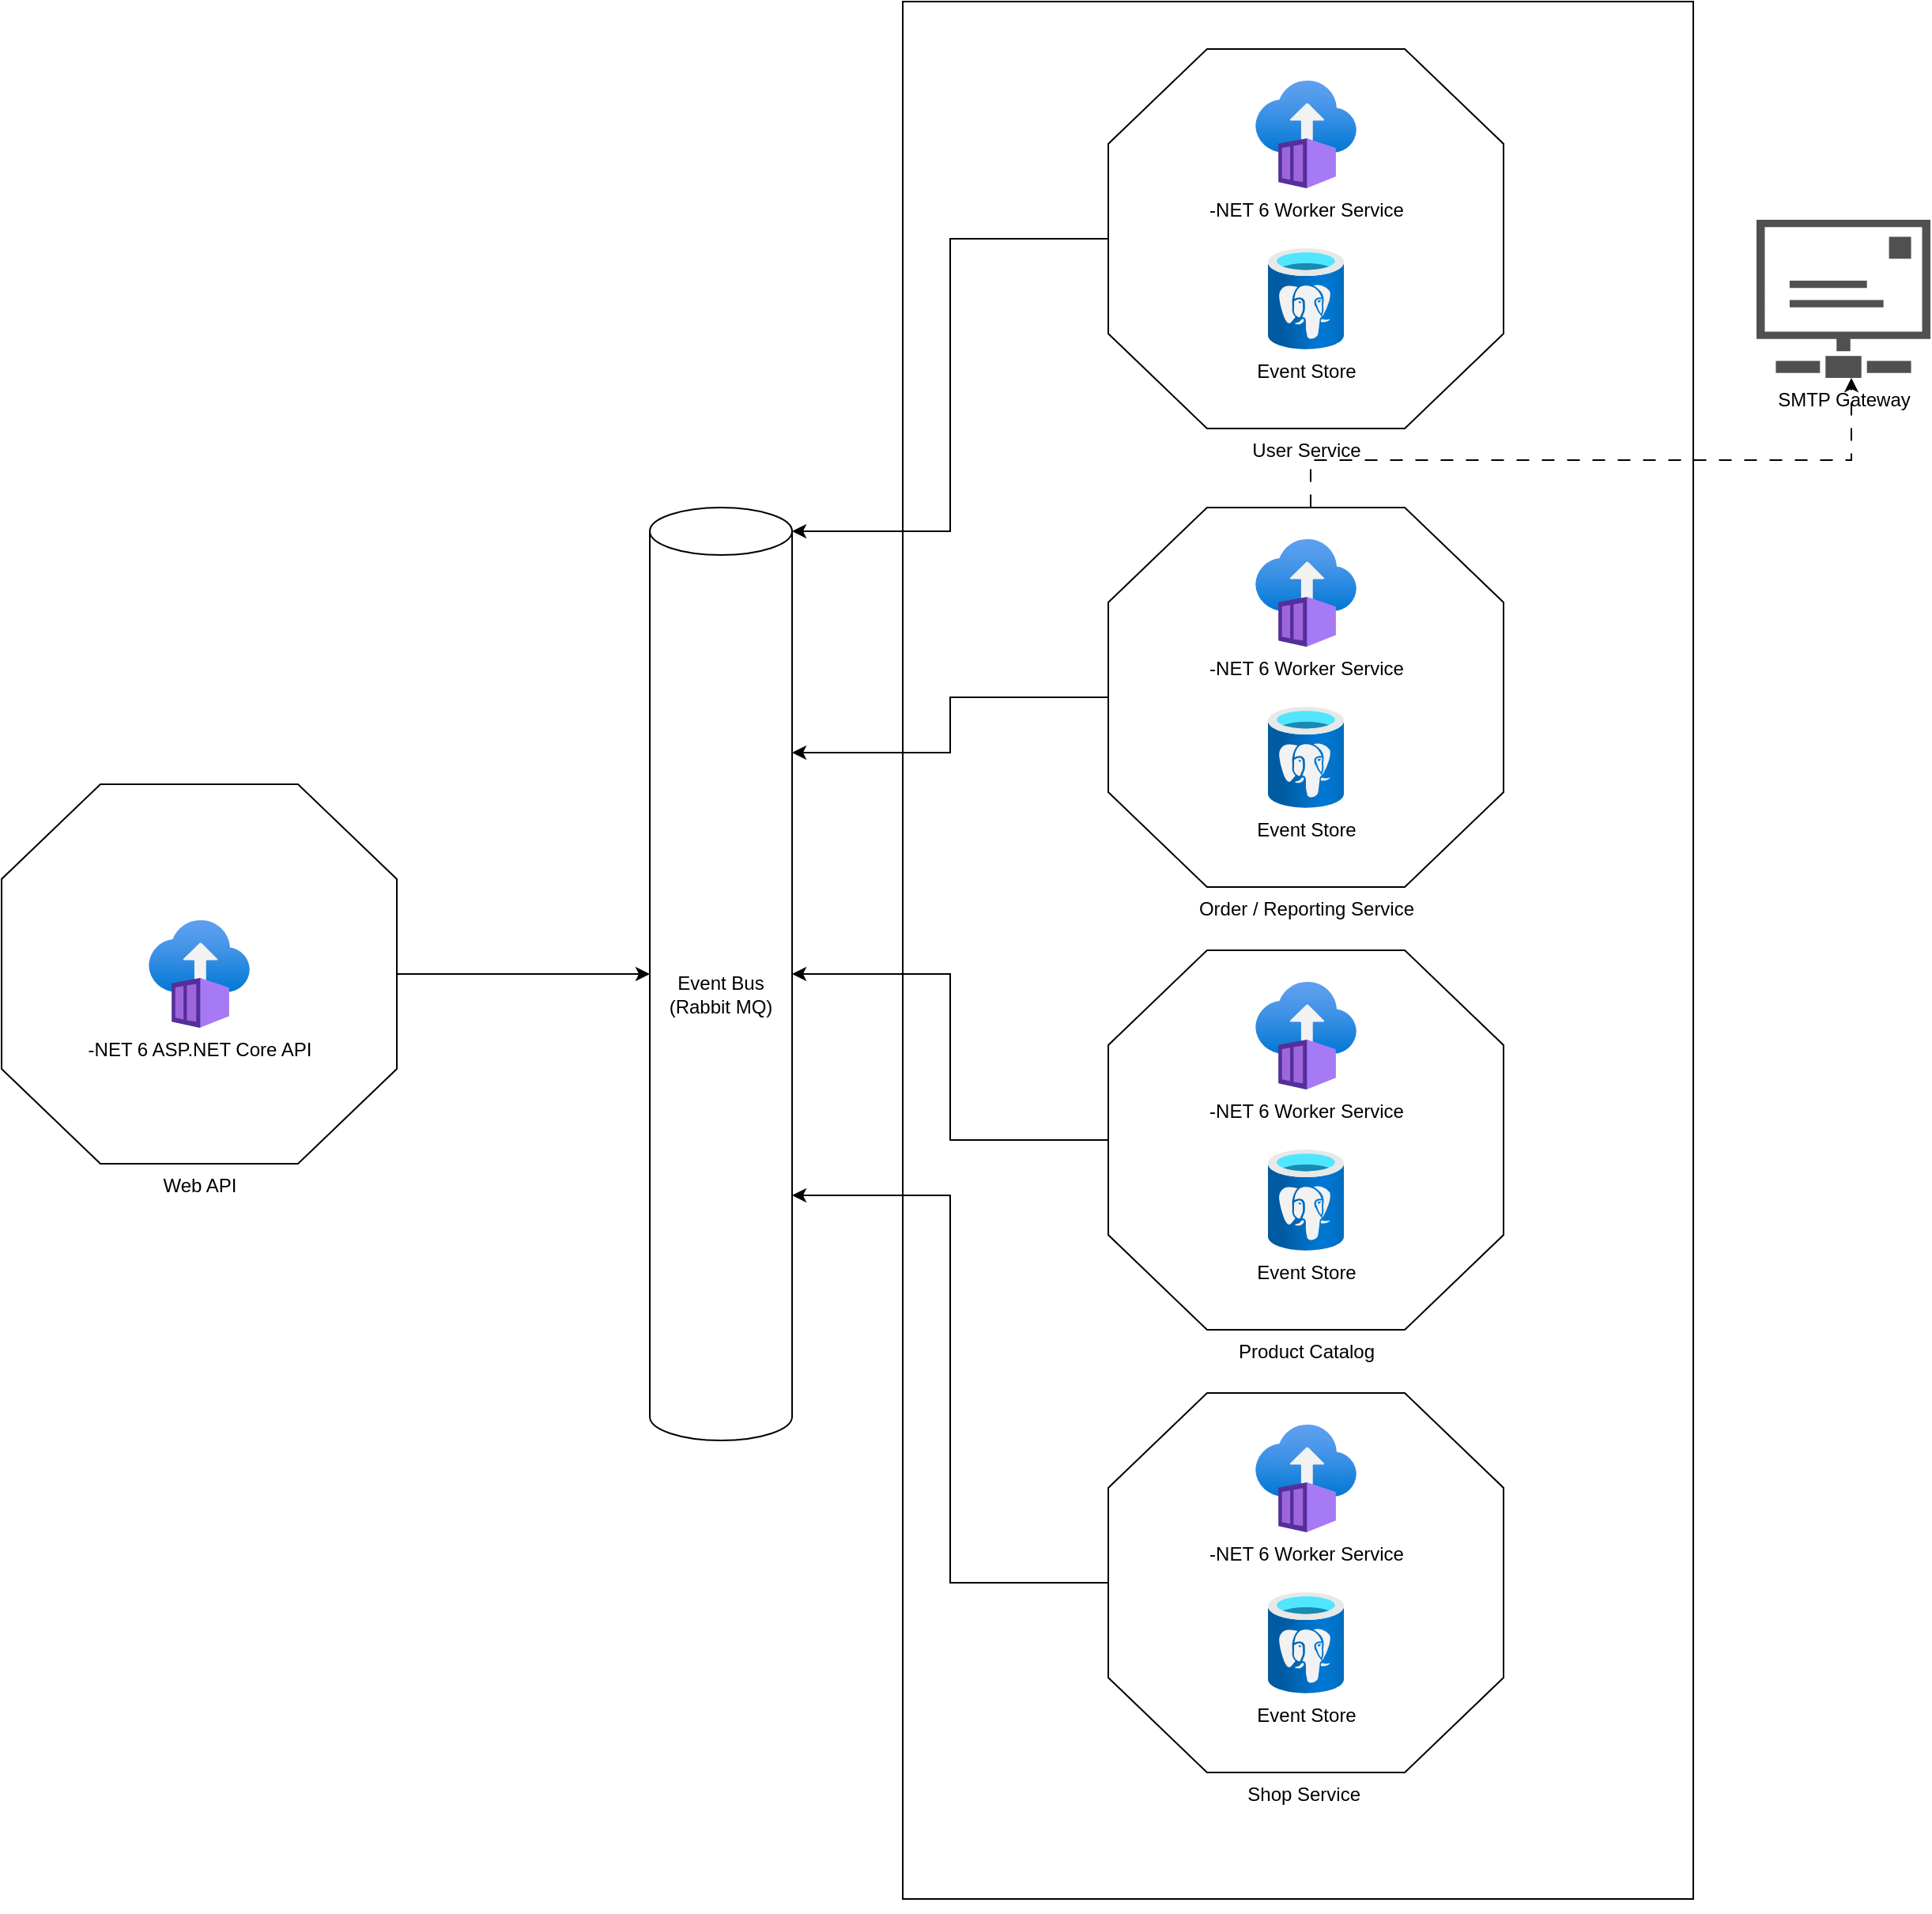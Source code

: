 <mxfile version="21.6.2" type="device">
  <diagram name="Page-1" id="LeqBt3QxtkIke1zQ_wx4">
    <mxGraphModel dx="1449" dy="1298" grid="1" gridSize="10" guides="1" tooltips="1" connect="1" arrows="1" fold="1" page="1" pageScale="1" pageWidth="1654" pageHeight="1169" math="0" shadow="0">
      <root>
        <mxCell id="0" />
        <mxCell id="1" parent="0" />
        <mxCell id="7f5UihAbvfZewNqgtJsA-15" value="" style="rounded=0;whiteSpace=wrap;html=1;" parent="1" vertex="1">
          <mxGeometry x="1060" y="60" width="500" height="1200" as="geometry" />
        </mxCell>
        <mxCell id="OSAskZM3fPVOvL9MaifF-22" style="edgeStyle=orthogonalEdgeStyle;rounded=0;orthogonalLoop=1;jettySize=auto;html=1;entryX=1;entryY=0;entryDx=0;entryDy=15;entryPerimeter=0;" edge="1" parent="1" source="7f5UihAbvfZewNqgtJsA-6" target="OSAskZM3fPVOvL9MaifF-14">
          <mxGeometry relative="1" as="geometry" />
        </mxCell>
        <mxCell id="7f5UihAbvfZewNqgtJsA-6" value="User Service" style="verticalLabelPosition=bottom;verticalAlign=top;html=1;shape=mxgraph.basic.polygon;polyCoords=[[0.25,0],[0.75,0],[1,0.25],[1,0.75],[0.75,1],[0.25,1],[0,0.75],[0,0.25]];polyline=0;" parent="1" vertex="1">
          <mxGeometry x="1190" y="90" width="250" height="240" as="geometry" />
        </mxCell>
        <mxCell id="7f5UihAbvfZewNqgtJsA-16" style="edgeStyle=orthogonalEdgeStyle;rounded=0;orthogonalLoop=1;jettySize=auto;html=1;exitX=0.5;exitY=1;exitDx=0;exitDy=0;" parent="1" source="7f5UihAbvfZewNqgtJsA-15" target="7f5UihAbvfZewNqgtJsA-15" edge="1">
          <mxGeometry relative="1" as="geometry" />
        </mxCell>
        <mxCell id="OSAskZM3fPVOvL9MaifF-2" value="-NET 6 Worker Service" style="image;aspect=fixed;html=1;points=[];align=center;fontSize=12;image=img/lib/azure2/compute/Container_Instances.svg;" vertex="1" parent="1">
          <mxGeometry x="1283" y="110" width="64" height="68" as="geometry" />
        </mxCell>
        <mxCell id="OSAskZM3fPVOvL9MaifF-3" value="Event Store" style="image;aspect=fixed;html=1;points=[];align=center;fontSize=12;image=img/lib/azure2/databases/Azure_Database_PostgreSQL_Server.svg;" vertex="1" parent="1">
          <mxGeometry x="1291" y="216" width="48" height="64" as="geometry" />
        </mxCell>
        <mxCell id="OSAskZM3fPVOvL9MaifF-23" style="edgeStyle=orthogonalEdgeStyle;rounded=0;orthogonalLoop=1;jettySize=auto;html=1;entryX=1;entryY=0;entryDx=0;entryDy=155;entryPerimeter=0;" edge="1" parent="1" source="OSAskZM3fPVOvL9MaifF-4" target="OSAskZM3fPVOvL9MaifF-14">
          <mxGeometry relative="1" as="geometry" />
        </mxCell>
        <mxCell id="OSAskZM3fPVOvL9MaifF-27" style="edgeStyle=orthogonalEdgeStyle;rounded=0;orthogonalLoop=1;jettySize=auto;html=1;dashed=1;dashPattern=8 8;exitX=0.512;exitY=-0.001;exitDx=0;exitDy=0;exitPerimeter=0;" edge="1" parent="1" source="OSAskZM3fPVOvL9MaifF-4" target="OSAskZM3fPVOvL9MaifF-26">
          <mxGeometry relative="1" as="geometry">
            <mxPoint x="1440" y="506" as="sourcePoint" />
            <mxPoint x="1910" y="276" as="targetPoint" />
            <Array as="points">
              <mxPoint x="1318" y="350" />
              <mxPoint x="1660" y="350" />
            </Array>
          </mxGeometry>
        </mxCell>
        <mxCell id="OSAskZM3fPVOvL9MaifF-4" value="Order / Reporting Service" style="verticalLabelPosition=bottom;verticalAlign=top;html=1;shape=mxgraph.basic.polygon;polyCoords=[[0.25,0],[0.75,0],[1,0.25],[1,0.75],[0.75,1],[0.25,1],[0,0.75],[0,0.25]];polyline=0;" vertex="1" parent="1">
          <mxGeometry x="1190" y="380" width="250" height="240" as="geometry" />
        </mxCell>
        <mxCell id="OSAskZM3fPVOvL9MaifF-5" value="-NET 6 Worker Service" style="image;aspect=fixed;html=1;points=[];align=center;fontSize=12;image=img/lib/azure2/compute/Container_Instances.svg;" vertex="1" parent="1">
          <mxGeometry x="1283" y="400" width="64" height="68" as="geometry" />
        </mxCell>
        <mxCell id="OSAskZM3fPVOvL9MaifF-6" value="Event Store" style="image;aspect=fixed;html=1;points=[];align=center;fontSize=12;image=img/lib/azure2/databases/Azure_Database_PostgreSQL_Server.svg;" vertex="1" parent="1">
          <mxGeometry x="1291" y="506" width="48" height="64" as="geometry" />
        </mxCell>
        <mxCell id="OSAskZM3fPVOvL9MaifF-24" style="edgeStyle=orthogonalEdgeStyle;rounded=0;orthogonalLoop=1;jettySize=auto;html=1;" edge="1" parent="1" source="OSAskZM3fPVOvL9MaifF-7" target="OSAskZM3fPVOvL9MaifF-14">
          <mxGeometry relative="1" as="geometry" />
        </mxCell>
        <mxCell id="OSAskZM3fPVOvL9MaifF-7" value="Product Catalog" style="verticalLabelPosition=bottom;verticalAlign=top;html=1;shape=mxgraph.basic.polygon;polyCoords=[[0.25,0],[0.75,0],[1,0.25],[1,0.75],[0.75,1],[0.25,1],[0,0.75],[0,0.25]];polyline=0;" vertex="1" parent="1">
          <mxGeometry x="1190" y="660" width="250" height="240" as="geometry" />
        </mxCell>
        <mxCell id="OSAskZM3fPVOvL9MaifF-8" value="-NET 6 Worker Service" style="image;aspect=fixed;html=1;points=[];align=center;fontSize=12;image=img/lib/azure2/compute/Container_Instances.svg;" vertex="1" parent="1">
          <mxGeometry x="1283" y="680" width="64" height="68" as="geometry" />
        </mxCell>
        <mxCell id="OSAskZM3fPVOvL9MaifF-9" value="Event Store" style="image;aspect=fixed;html=1;points=[];align=center;fontSize=12;image=img/lib/azure2/databases/Azure_Database_PostgreSQL_Server.svg;" vertex="1" parent="1">
          <mxGeometry x="1291" y="786" width="48" height="64" as="geometry" />
        </mxCell>
        <mxCell id="OSAskZM3fPVOvL9MaifF-25" style="edgeStyle=orthogonalEdgeStyle;rounded=0;orthogonalLoop=1;jettySize=auto;html=1;entryX=1;entryY=0;entryDx=0;entryDy=435;entryPerimeter=0;" edge="1" parent="1" source="OSAskZM3fPVOvL9MaifF-10" target="OSAskZM3fPVOvL9MaifF-14">
          <mxGeometry relative="1" as="geometry" />
        </mxCell>
        <mxCell id="OSAskZM3fPVOvL9MaifF-10" value="Shop Service&amp;nbsp;&lt;br&gt;" style="verticalLabelPosition=bottom;verticalAlign=top;html=1;shape=mxgraph.basic.polygon;polyCoords=[[0.25,0],[0.75,0],[1,0.25],[1,0.75],[0.75,1],[0.25,1],[0,0.75],[0,0.25]];polyline=0;" vertex="1" parent="1">
          <mxGeometry x="1190" y="940" width="250" height="240" as="geometry" />
        </mxCell>
        <mxCell id="OSAskZM3fPVOvL9MaifF-11" value="-NET 6 Worker Service" style="image;aspect=fixed;html=1;points=[];align=center;fontSize=12;image=img/lib/azure2/compute/Container_Instances.svg;" vertex="1" parent="1">
          <mxGeometry x="1283" y="960" width="64" height="68" as="geometry" />
        </mxCell>
        <mxCell id="OSAskZM3fPVOvL9MaifF-12" value="Event Store" style="image;aspect=fixed;html=1;points=[];align=center;fontSize=12;image=img/lib/azure2/databases/Azure_Database_PostgreSQL_Server.svg;" vertex="1" parent="1">
          <mxGeometry x="1291" y="1066" width="48" height="64" as="geometry" />
        </mxCell>
        <mxCell id="OSAskZM3fPVOvL9MaifF-14" value="Event Bus&lt;br&gt;(Rabbit MQ)" style="shape=cylinder3;whiteSpace=wrap;html=1;boundedLbl=1;backgroundOutline=1;size=15;" vertex="1" parent="1">
          <mxGeometry x="900" y="380" width="90" height="590" as="geometry" />
        </mxCell>
        <mxCell id="OSAskZM3fPVOvL9MaifF-21" style="edgeStyle=orthogonalEdgeStyle;rounded=0;orthogonalLoop=1;jettySize=auto;html=1;" edge="1" parent="1" source="OSAskZM3fPVOvL9MaifF-15" target="OSAskZM3fPVOvL9MaifF-14">
          <mxGeometry relative="1" as="geometry" />
        </mxCell>
        <mxCell id="OSAskZM3fPVOvL9MaifF-15" value="Web API" style="verticalLabelPosition=bottom;verticalAlign=top;html=1;shape=mxgraph.basic.polygon;polyCoords=[[0.25,0],[0.75,0],[1,0.25],[1,0.75],[0.75,1],[0.25,1],[0,0.75],[0,0.25]];polyline=0;" vertex="1" parent="1">
          <mxGeometry x="490" y="555" width="250" height="240" as="geometry" />
        </mxCell>
        <mxCell id="OSAskZM3fPVOvL9MaifF-16" value="-NET 6 ASP.NET Core API" style="image;aspect=fixed;html=1;points=[];align=center;fontSize=12;image=img/lib/azure2/compute/Container_Instances.svg;" vertex="1" parent="1">
          <mxGeometry x="583" y="641" width="64" height="68" as="geometry" />
        </mxCell>
        <mxCell id="OSAskZM3fPVOvL9MaifF-26" value="SMTP Gateway" style="sketch=0;pointerEvents=1;shadow=0;dashed=0;html=1;strokeColor=none;fillColor=#505050;labelPosition=center;verticalLabelPosition=bottom;verticalAlign=top;outlineConnect=0;align=center;shape=mxgraph.office.communications.smtp_connector;" vertex="1" parent="1">
          <mxGeometry x="1600" y="198" width="110" height="100" as="geometry" />
        </mxCell>
      </root>
    </mxGraphModel>
  </diagram>
</mxfile>

